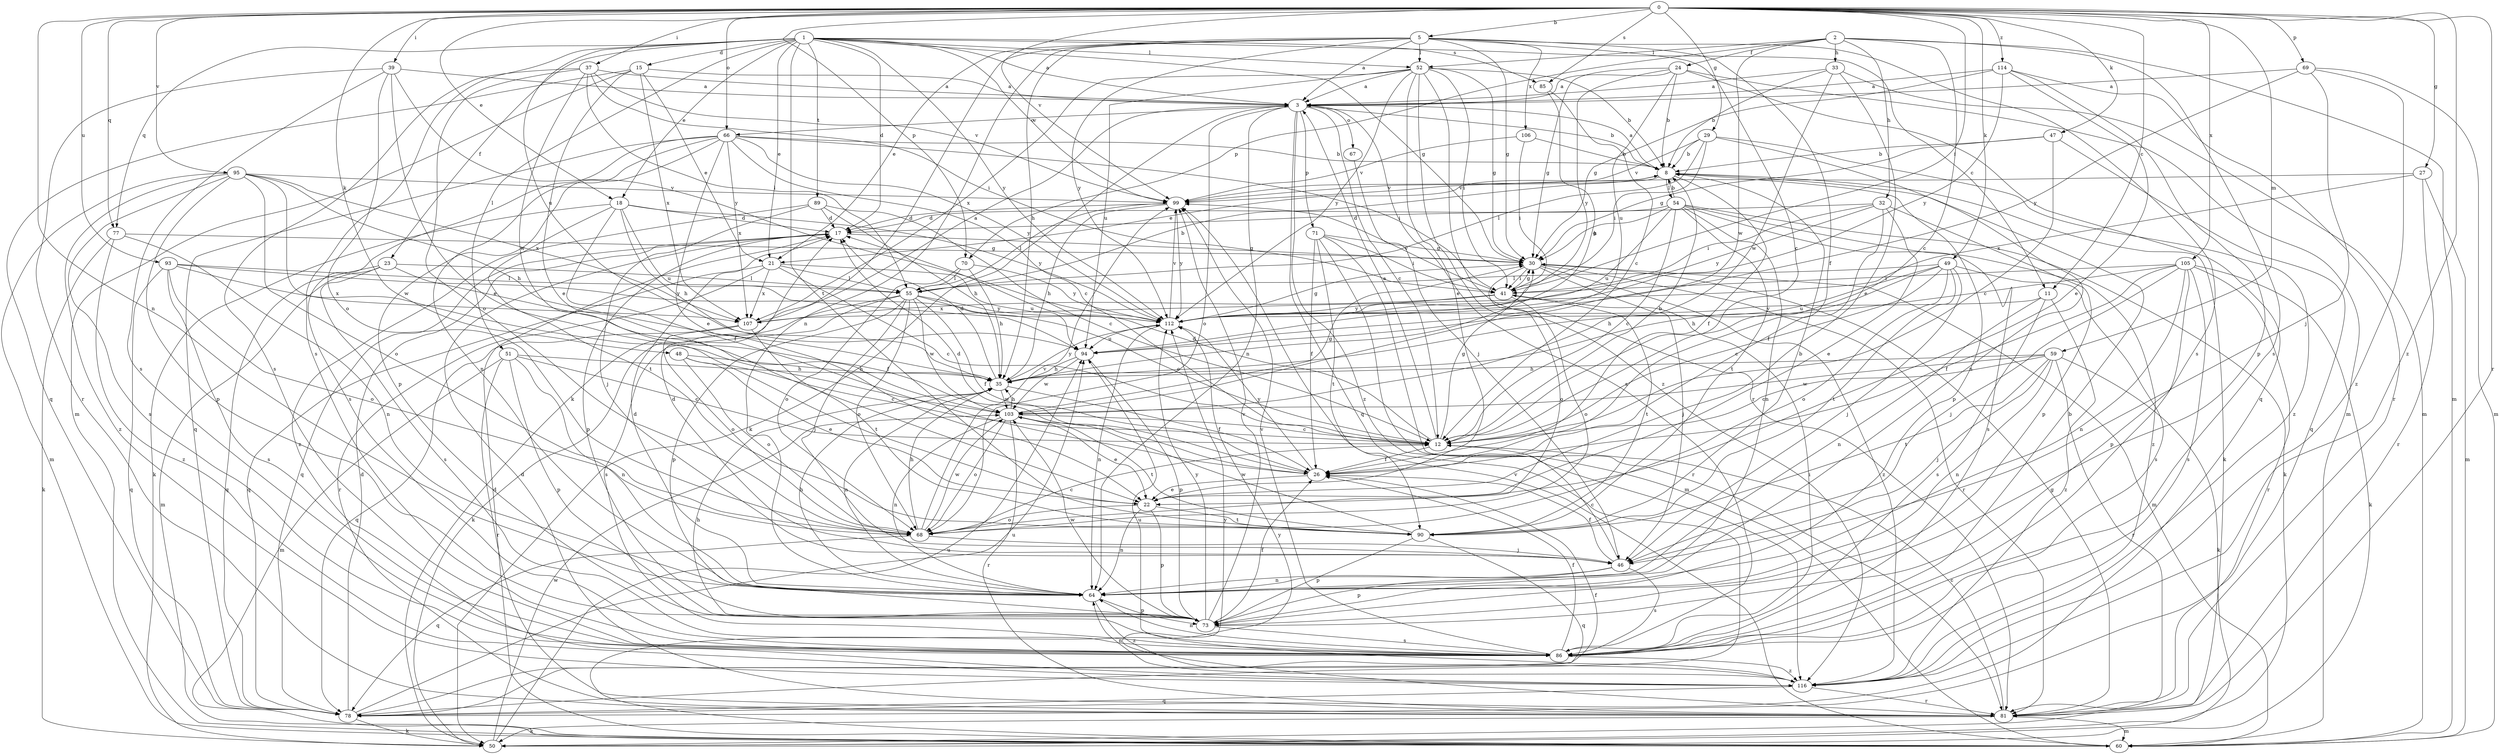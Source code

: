 strict digraph  {
0;
1;
2;
3;
5;
8;
11;
12;
15;
17;
18;
21;
22;
23;
24;
26;
27;
29;
30;
32;
33;
35;
37;
39;
41;
46;
47;
48;
49;
50;
51;
52;
54;
55;
59;
60;
64;
66;
67;
68;
69;
70;
71;
73;
77;
78;
81;
85;
86;
89;
90;
93;
94;
95;
99;
103;
105;
106;
107;
112;
114;
116;
0 -> 5  [label=b];
0 -> 11  [label=c];
0 -> 18  [label=e];
0 -> 27  [label=g];
0 -> 29  [label=g];
0 -> 37  [label=i];
0 -> 39  [label=i];
0 -> 41  [label=i];
0 -> 47  [label=k];
0 -> 48  [label=k];
0 -> 49  [label=k];
0 -> 59  [label=m];
0 -> 64  [label=n];
0 -> 66  [label=o];
0 -> 69  [label=p];
0 -> 70  [label=p];
0 -> 77  [label=q];
0 -> 81  [label=r];
0 -> 85  [label=s];
0 -> 93  [label=u];
0 -> 95  [label=v];
0 -> 99  [label=v];
0 -> 105  [label=x];
0 -> 114  [label=z];
0 -> 116  [label=z];
1 -> 3  [label=a];
1 -> 11  [label=c];
1 -> 15  [label=d];
1 -> 17  [label=d];
1 -> 18  [label=e];
1 -> 21  [label=e];
1 -> 23  [label=f];
1 -> 30  [label=g];
1 -> 51  [label=l];
1 -> 52  [label=l];
1 -> 77  [label=q];
1 -> 85  [label=s];
1 -> 86  [label=s];
1 -> 89  [label=t];
1 -> 90  [label=t];
1 -> 94  [label=u];
1 -> 99  [label=v];
1 -> 112  [label=y];
2 -> 12  [label=c];
2 -> 24  [label=f];
2 -> 32  [label=h];
2 -> 33  [label=h];
2 -> 52  [label=l];
2 -> 60  [label=m];
2 -> 70  [label=p];
2 -> 86  [label=s];
2 -> 103  [label=w];
3 -> 8  [label=b];
3 -> 12  [label=c];
3 -> 50  [label=k];
3 -> 64  [label=n];
3 -> 66  [label=o];
3 -> 67  [label=o];
3 -> 68  [label=o];
3 -> 71  [label=p];
3 -> 78  [label=q];
3 -> 86  [label=s];
3 -> 116  [label=z];
5 -> 3  [label=a];
5 -> 12  [label=c];
5 -> 21  [label=e];
5 -> 26  [label=f];
5 -> 30  [label=g];
5 -> 35  [label=h];
5 -> 50  [label=k];
5 -> 52  [label=l];
5 -> 64  [label=n];
5 -> 86  [label=s];
5 -> 106  [label=x];
5 -> 112  [label=y];
8 -> 3  [label=a];
8 -> 21  [label=e];
8 -> 26  [label=f];
8 -> 50  [label=k];
8 -> 54  [label=l];
8 -> 73  [label=p];
8 -> 99  [label=v];
11 -> 64  [label=n];
11 -> 86  [label=s];
11 -> 112  [label=y];
11 -> 116  [label=z];
12 -> 3  [label=a];
12 -> 8  [label=b];
12 -> 17  [label=d];
12 -> 26  [label=f];
12 -> 30  [label=g];
15 -> 3  [label=a];
15 -> 21  [label=e];
15 -> 22  [label=e];
15 -> 60  [label=m];
15 -> 78  [label=q];
15 -> 107  [label=x];
17 -> 30  [label=g];
17 -> 73  [label=p];
17 -> 78  [label=q];
18 -> 17  [label=d];
18 -> 26  [label=f];
18 -> 35  [label=h];
18 -> 50  [label=k];
18 -> 90  [label=t];
18 -> 94  [label=u];
18 -> 112  [label=y];
21 -> 12  [label=c];
21 -> 55  [label=l];
21 -> 78  [label=q];
21 -> 81  [label=r];
21 -> 94  [label=u];
21 -> 107  [label=x];
22 -> 64  [label=n];
22 -> 68  [label=o];
22 -> 73  [label=p];
22 -> 90  [label=t];
23 -> 26  [label=f];
23 -> 55  [label=l];
23 -> 60  [label=m];
23 -> 78  [label=q];
23 -> 86  [label=s];
24 -> 3  [label=a];
24 -> 8  [label=b];
24 -> 30  [label=g];
24 -> 60  [label=m];
24 -> 78  [label=q];
24 -> 94  [label=u];
24 -> 112  [label=y];
26 -> 17  [label=d];
26 -> 22  [label=e];
26 -> 112  [label=y];
27 -> 60  [label=m];
27 -> 81  [label=r];
27 -> 99  [label=v];
27 -> 107  [label=x];
29 -> 8  [label=b];
29 -> 41  [label=i];
29 -> 55  [label=l];
29 -> 64  [label=n];
29 -> 99  [label=v];
29 -> 116  [label=z];
30 -> 41  [label=i];
30 -> 46  [label=j];
30 -> 60  [label=m];
30 -> 68  [label=o];
30 -> 81  [label=r];
30 -> 116  [label=z];
32 -> 17  [label=d];
32 -> 22  [label=e];
32 -> 26  [label=f];
32 -> 41  [label=i];
32 -> 73  [label=p];
32 -> 112  [label=y];
33 -> 3  [label=a];
33 -> 8  [label=b];
33 -> 22  [label=e];
33 -> 60  [label=m];
33 -> 103  [label=w];
35 -> 17  [label=d];
35 -> 26  [label=f];
35 -> 64  [label=n];
35 -> 103  [label=w];
35 -> 112  [label=y];
37 -> 3  [label=a];
37 -> 41  [label=i];
37 -> 55  [label=l];
37 -> 68  [label=o];
37 -> 86  [label=s];
37 -> 99  [label=v];
37 -> 103  [label=w];
39 -> 3  [label=a];
39 -> 22  [label=e];
39 -> 68  [label=o];
39 -> 81  [label=r];
39 -> 86  [label=s];
39 -> 112  [label=y];
41 -> 30  [label=g];
41 -> 68  [label=o];
41 -> 90  [label=t];
41 -> 99  [label=v];
41 -> 107  [label=x];
41 -> 112  [label=y];
46 -> 12  [label=c];
46 -> 17  [label=d];
46 -> 26  [label=f];
46 -> 64  [label=n];
46 -> 73  [label=p];
46 -> 86  [label=s];
47 -> 8  [label=b];
47 -> 12  [label=c];
47 -> 30  [label=g];
47 -> 78  [label=q];
48 -> 12  [label=c];
48 -> 22  [label=e];
48 -> 35  [label=h];
48 -> 68  [label=o];
49 -> 12  [label=c];
49 -> 35  [label=h];
49 -> 46  [label=j];
49 -> 55  [label=l];
49 -> 68  [label=o];
49 -> 86  [label=s];
49 -> 90  [label=t];
49 -> 94  [label=u];
50 -> 94  [label=u];
50 -> 103  [label=w];
51 -> 12  [label=c];
51 -> 35  [label=h];
51 -> 60  [label=m];
51 -> 64  [label=n];
51 -> 73  [label=p];
51 -> 81  [label=r];
52 -> 3  [label=a];
52 -> 8  [label=b];
52 -> 22  [label=e];
52 -> 30  [label=g];
52 -> 41  [label=i];
52 -> 81  [label=r];
52 -> 94  [label=u];
52 -> 107  [label=x];
52 -> 112  [label=y];
52 -> 116  [label=z];
54 -> 8  [label=b];
54 -> 12  [label=c];
54 -> 17  [label=d];
54 -> 30  [label=g];
54 -> 50  [label=k];
54 -> 64  [label=n];
54 -> 86  [label=s];
54 -> 90  [label=t];
54 -> 94  [label=u];
54 -> 116  [label=z];
55 -> 8  [label=b];
55 -> 12  [label=c];
55 -> 26  [label=f];
55 -> 46  [label=j];
55 -> 50  [label=k];
55 -> 68  [label=o];
55 -> 73  [label=p];
55 -> 86  [label=s];
55 -> 103  [label=w];
55 -> 112  [label=y];
59 -> 12  [label=c];
59 -> 35  [label=h];
59 -> 46  [label=j];
59 -> 50  [label=k];
59 -> 64  [label=n];
59 -> 81  [label=r];
59 -> 90  [label=t];
59 -> 103  [label=w];
60 -> 17  [label=d];
60 -> 99  [label=v];
60 -> 112  [label=y];
64 -> 17  [label=d];
64 -> 35  [label=h];
64 -> 73  [label=p];
64 -> 116  [label=z];
66 -> 8  [label=b];
66 -> 12  [label=c];
66 -> 22  [label=e];
66 -> 41  [label=i];
66 -> 64  [label=n];
66 -> 73  [label=p];
66 -> 78  [label=q];
66 -> 86  [label=s];
66 -> 107  [label=x];
66 -> 112  [label=y];
67 -> 46  [label=j];
68 -> 12  [label=c];
68 -> 35  [label=h];
68 -> 46  [label=j];
68 -> 78  [label=q];
68 -> 99  [label=v];
68 -> 103  [label=w];
69 -> 3  [label=a];
69 -> 46  [label=j];
69 -> 60  [label=m];
69 -> 112  [label=y];
69 -> 116  [label=z];
70 -> 35  [label=h];
70 -> 55  [label=l];
70 -> 68  [label=o];
70 -> 112  [label=y];
71 -> 26  [label=f];
71 -> 30  [label=g];
71 -> 41  [label=i];
71 -> 60  [label=m];
71 -> 81  [label=r];
71 -> 90  [label=t];
73 -> 26  [label=f];
73 -> 86  [label=s];
73 -> 99  [label=v];
73 -> 103  [label=w];
73 -> 112  [label=y];
77 -> 30  [label=g];
77 -> 50  [label=k];
77 -> 64  [label=n];
77 -> 116  [label=z];
78 -> 17  [label=d];
78 -> 26  [label=f];
78 -> 50  [label=k];
78 -> 94  [label=u];
81 -> 12  [label=c];
81 -> 17  [label=d];
81 -> 30  [label=g];
81 -> 50  [label=k];
81 -> 60  [label=m];
81 -> 112  [label=y];
85 -> 12  [label=c];
85 -> 35  [label=h];
86 -> 8  [label=b];
86 -> 26  [label=f];
86 -> 35  [label=h];
86 -> 41  [label=i];
86 -> 64  [label=n];
86 -> 99  [label=v];
86 -> 116  [label=z];
89 -> 12  [label=c];
89 -> 17  [label=d];
89 -> 35  [label=h];
89 -> 46  [label=j];
89 -> 116  [label=z];
90 -> 8  [label=b];
90 -> 73  [label=p];
90 -> 78  [label=q];
90 -> 103  [label=w];
93 -> 55  [label=l];
93 -> 68  [label=o];
93 -> 78  [label=q];
93 -> 86  [label=s];
93 -> 107  [label=x];
93 -> 112  [label=y];
94 -> 35  [label=h];
94 -> 73  [label=p];
94 -> 103  [label=w];
95 -> 35  [label=h];
95 -> 60  [label=m];
95 -> 68  [label=o];
95 -> 73  [label=p];
95 -> 86  [label=s];
95 -> 99  [label=v];
95 -> 103  [label=w];
95 -> 107  [label=x];
95 -> 116  [label=z];
99 -> 17  [label=d];
99 -> 35  [label=h];
99 -> 55  [label=l];
99 -> 112  [label=y];
103 -> 12  [label=c];
103 -> 22  [label=e];
103 -> 30  [label=g];
103 -> 35  [label=h];
103 -> 64  [label=n];
103 -> 68  [label=o];
103 -> 81  [label=r];
103 -> 90  [label=t];
105 -> 26  [label=f];
105 -> 35  [label=h];
105 -> 41  [label=i];
105 -> 46  [label=j];
105 -> 50  [label=k];
105 -> 64  [label=n];
105 -> 73  [label=p];
105 -> 81  [label=r];
105 -> 86  [label=s];
106 -> 8  [label=b];
106 -> 41  [label=i];
106 -> 99  [label=v];
107 -> 3  [label=a];
107 -> 68  [label=o];
107 -> 78  [label=q];
107 -> 90  [label=t];
112 -> 30  [label=g];
112 -> 64  [label=n];
112 -> 94  [label=u];
112 -> 99  [label=v];
114 -> 3  [label=a];
114 -> 22  [label=e];
114 -> 30  [label=g];
114 -> 73  [label=p];
114 -> 81  [label=r];
114 -> 112  [label=y];
116 -> 64  [label=n];
116 -> 78  [label=q];
116 -> 81  [label=r];
116 -> 94  [label=u];
}
